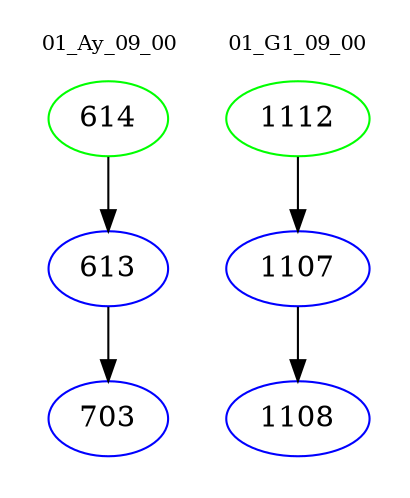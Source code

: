 digraph{
subgraph cluster_0 {
color = white
label = "01_Ay_09_00";
fontsize=10;
T0_614 [label="614", color="green"]
T0_614 -> T0_613 [color="black"]
T0_613 [label="613", color="blue"]
T0_613 -> T0_703 [color="black"]
T0_703 [label="703", color="blue"]
}
subgraph cluster_1 {
color = white
label = "01_G1_09_00";
fontsize=10;
T1_1112 [label="1112", color="green"]
T1_1112 -> T1_1107 [color="black"]
T1_1107 [label="1107", color="blue"]
T1_1107 -> T1_1108 [color="black"]
T1_1108 [label="1108", color="blue"]
}
}

